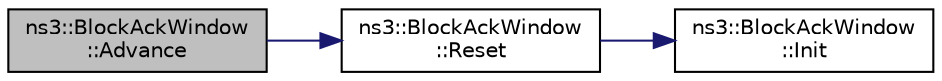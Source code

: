 digraph "ns3::BlockAckWindow::Advance"
{
 // LATEX_PDF_SIZE
  edge [fontname="Helvetica",fontsize="10",labelfontname="Helvetica",labelfontsize="10"];
  node [fontname="Helvetica",fontsize="10",shape=record];
  rankdir="LR";
  Node1 [label="ns3::BlockAckWindow\l::Advance",height=0.2,width=0.4,color="black", fillcolor="grey75", style="filled", fontcolor="black",tooltip="Advance the current winStart by the given number of positions."];
  Node1 -> Node2 [color="midnightblue",fontsize="10",style="solid",fontname="Helvetica"];
  Node2 [label="ns3::BlockAckWindow\l::Reset",height=0.2,width=0.4,color="black", fillcolor="white", style="filled",URL="$classns3_1_1_block_ack_window.html#a07353e10e9876c6f3e310e8696b7f4ed",tooltip="Reset the window by clearing all the elements and setting winStart to the given value."];
  Node2 -> Node3 [color="midnightblue",fontsize="10",style="solid",fontname="Helvetica"];
  Node3 [label="ns3::BlockAckWindow\l::Init",height=0.2,width=0.4,color="black", fillcolor="white", style="filled",URL="$classns3_1_1_block_ack_window.html#adb6893143136ff776615557026b4c295",tooltip="Initialize the window with the given starting sequence number and size."];
}
